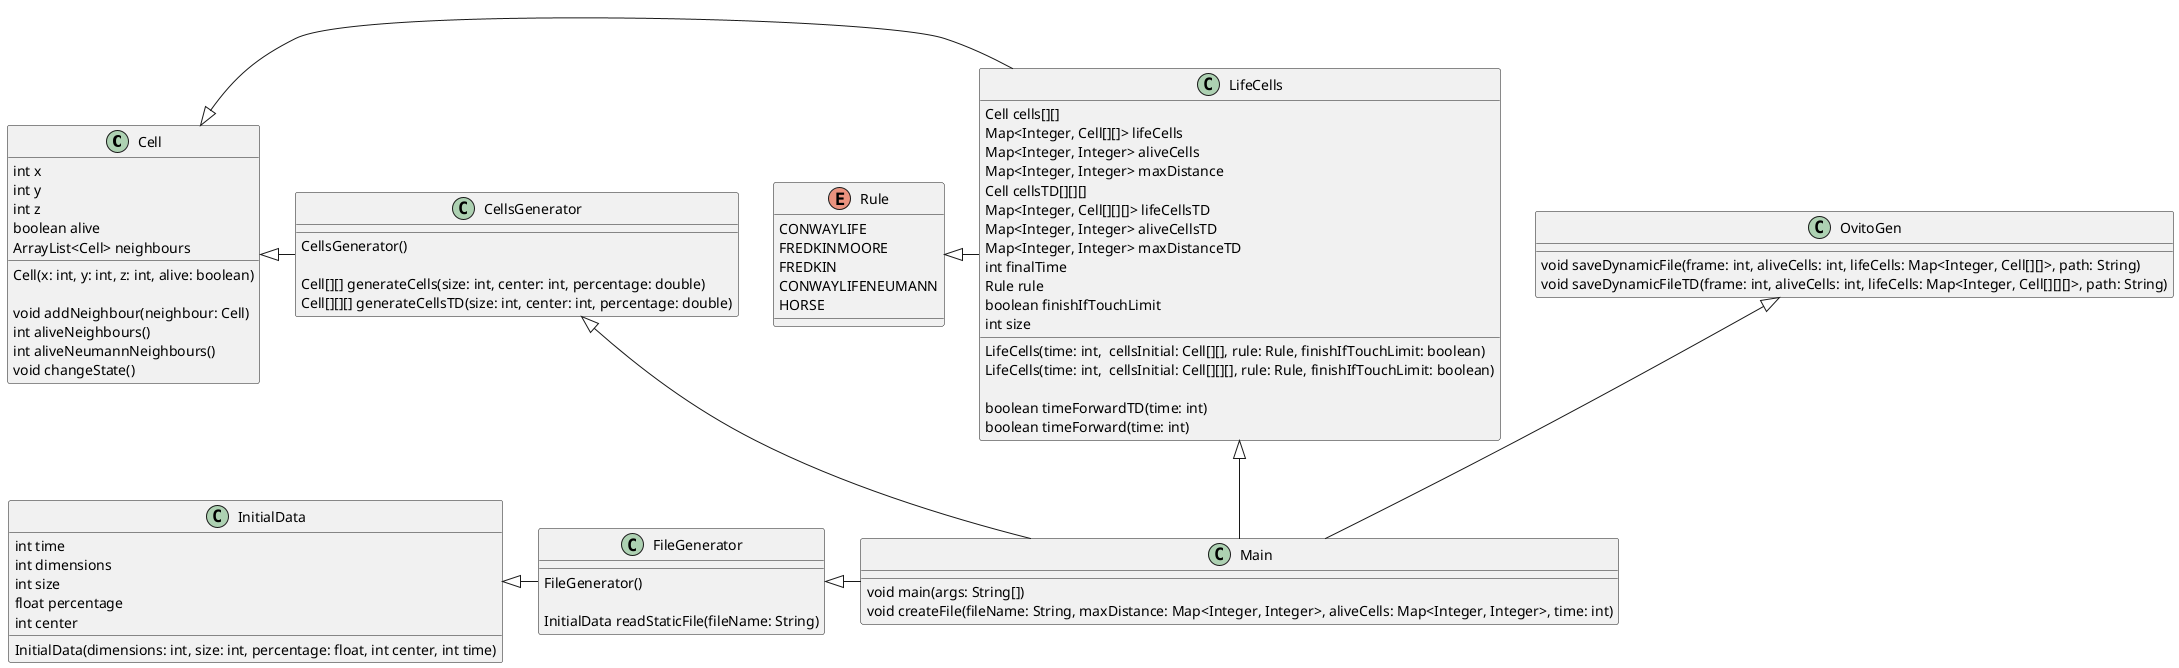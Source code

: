 @startuml

Cell <|- CellsGenerator
Cell <|- LifeCells

LifeCells <|- Main
InitialData <|- FileGenerator
FileGenerator <|- Main
CellsGenerator <|-- Main
OvitoGen <|-- Main
Rule <|- LifeCells

enum Rule {
CONWAYLIFE
FREDKINMOORE
FREDKIN
CONWAYLIFENEUMANN
HORSE
}

class Cell {
int x
int y
int z
boolean alive
ArrayList<Cell> neighbours

Cell(x: int, y: int, z: int, alive: boolean)

void addNeighbour(neighbour: Cell)
int aliveNeighbours()
int aliveNeumannNeighbours()
void changeState()
}

class InitialData {
int time
int dimensions
int size
float percentage
int center

InitialData(dimensions: int, size: int, percentage: float, int center, int time)
}

class CellsGenerator {
CellsGenerator()

Cell[][] generateCells(size: int, center: int, percentage: double)
Cell[][][] generateCellsTD(size: int, center: int, percentage: double)
}

class FileGenerator {
FileGenerator()

InitialData readStaticFile(fileName: String)
}


class OvitoGen {
void saveDynamicFile(frame: int, aliveCells: int, lifeCells: Map<Integer, Cell[][]>, path: String)
void saveDynamicFileTD(frame: int, aliveCells: int, lifeCells: Map<Integer, Cell[][][]>, path: String)
}

class LifeCells {
Cell cells[][]
Map<Integer, Cell[][]> lifeCells
Map<Integer, Integer> aliveCells
Map<Integer, Integer> maxDistance
Cell cellsTD[][][]
Map<Integer, Cell[][][]> lifeCellsTD
Map<Integer, Integer> aliveCellsTD
Map<Integer, Integer> maxDistanceTD
int finalTime
Rule rule
boolean finishIfTouchLimit
int size

LifeCells(time: int,  cellsInitial: Cell[][], rule: Rule, finishIfTouchLimit: boolean)
LifeCells(time: int,  cellsInitial: Cell[][][], rule: Rule, finishIfTouchLimit: boolean)

boolean timeForwardTD(time: int)
boolean timeForward(time: int)
}

class Main {
void main(args: String[])
void createFile(fileName: String, maxDistance: Map<Integer, Integer>, aliveCells: Map<Integer, Integer>, time: int)
}

@enduml